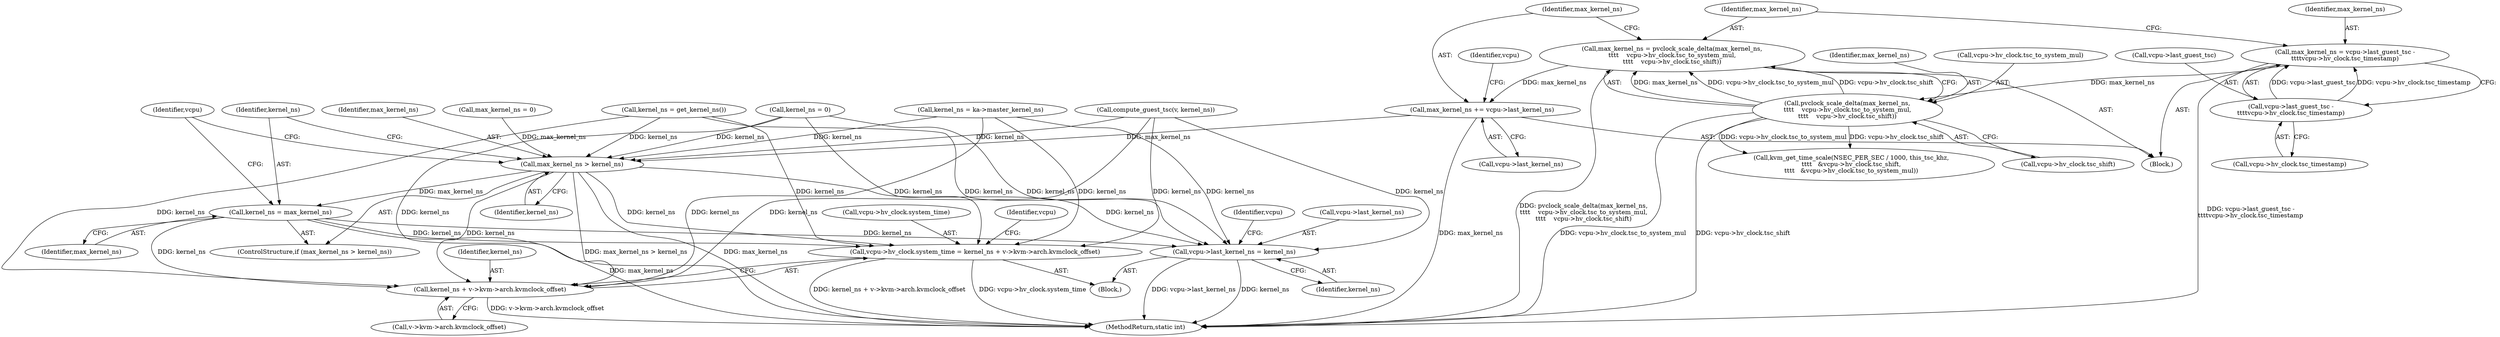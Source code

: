 digraph "0_linux_0b79459b482e85cb7426aa7da683a9f2c97aeae1_0@pointer" {
"1000274" [label="(Call,max_kernel_ns += vcpu->last_kernel_ns)"];
"1000260" [label="(Call,max_kernel_ns = pvclock_scale_delta(max_kernel_ns,\n\t\t\t\t    vcpu->hv_clock.tsc_to_system_mul,\n\t\t\t\t    vcpu->hv_clock.tsc_shift))"];
"1000262" [label="(Call,pvclock_scale_delta(max_kernel_ns,\n\t\t\t\t    vcpu->hv_clock.tsc_to_system_mul,\n\t\t\t\t    vcpu->hv_clock.tsc_shift))"];
"1000249" [label="(Call,max_kernel_ns = vcpu->last_guest_tsc -\n\t\t\t\tvcpu->hv_clock.tsc_timestamp)"];
"1000251" [label="(Call,vcpu->last_guest_tsc -\n\t\t\t\tvcpu->hv_clock.tsc_timestamp)"];
"1000314" [label="(Call,max_kernel_ns > kernel_ns)"];
"1000317" [label="(Call,kernel_ns = max_kernel_ns)"];
"1000327" [label="(Call,vcpu->hv_clock.system_time = kernel_ns + v->kvm->arch.kvmclock_offset)"];
"1000333" [label="(Call,kernel_ns + v->kvm->arch.kvmclock_offset)"];
"1000342" [label="(Call,vcpu->last_kernel_ns = kernel_ns)"];
"1000251" [label="(Call,vcpu->last_guest_tsc -\n\t\t\t\tvcpu->hv_clock.tsc_timestamp)"];
"1000249" [label="(Call,max_kernel_ns = vcpu->last_guest_tsc -\n\t\t\t\tvcpu->hv_clock.tsc_timestamp)"];
"1000343" [label="(Call,vcpu->last_kernel_ns)"];
"1000335" [label="(Call,v->kvm->arch.kvmclock_offset)"];
"1000264" [label="(Call,vcpu->hv_clock.tsc_to_system_mul)"];
"1000342" [label="(Call,vcpu->last_kernel_ns = kernel_ns)"];
"1000261" [label="(Identifier,max_kernel_ns)"];
"1000138" [label="(Call,kernel_ns = 0)"];
"1000344" [label="(Identifier,vcpu)"];
"1000318" [label="(Identifier,kernel_ns)"];
"1000274" [label="(Call,max_kernel_ns += vcpu->last_kernel_ns)"];
"1000255" [label="(Call,vcpu->hv_clock.tsc_timestamp)"];
"1000283" [label="(Identifier,vcpu)"];
"1000317" [label="(Call,kernel_ns = max_kernel_ns)"];
"1000319" [label="(Identifier,max_kernel_ns)"];
"1000431" [label="(MethodReturn,static int)"];
"1000252" [label="(Call,vcpu->last_guest_tsc)"];
"1000315" [label="(Identifier,max_kernel_ns)"];
"1000214" [label="(Call,compute_guest_tsc(v, kernel_ns))"];
"1000346" [label="(Identifier,kernel_ns)"];
"1000287" [label="(Call,kvm_get_time_scale(NSEC_PER_SEC / 1000, this_tsc_khz,\n\t\t\t\t   &vcpu->hv_clock.tsc_shift,\n\t\t\t\t   &vcpu->hv_clock.tsc_to_system_mul))"];
"1000248" [label="(Block,)"];
"1000275" [label="(Identifier,max_kernel_ns)"];
"1000162" [label="(Call,kernel_ns = ka->master_kernel_ns)"];
"1000260" [label="(Call,max_kernel_ns = pvclock_scale_delta(max_kernel_ns,\n\t\t\t\t    vcpu->hv_clock.tsc_to_system_mul,\n\t\t\t\t    vcpu->hv_clock.tsc_shift))"];
"1000327" [label="(Call,vcpu->hv_clock.system_time = kernel_ns + v->kvm->arch.kvmclock_offset)"];
"1000269" [label="(Call,vcpu->hv_clock.tsc_shift)"];
"1000334" [label="(Identifier,kernel_ns)"];
"1000349" [label="(Identifier,vcpu)"];
"1000323" [label="(Identifier,vcpu)"];
"1000262" [label="(Call,pvclock_scale_delta(max_kernel_ns,\n\t\t\t\t    vcpu->hv_clock.tsc_to_system_mul,\n\t\t\t\t    vcpu->hv_clock.tsc_shift))"];
"1000314" [label="(Call,max_kernel_ns > kernel_ns)"];
"1000313" [label="(ControlStructure,if (max_kernel_ns > kernel_ns))"];
"1000316" [label="(Identifier,kernel_ns)"];
"1000111" [label="(Block,)"];
"1000263" [label="(Identifier,max_kernel_ns)"];
"1000198" [label="(Call,kernel_ns = get_kernel_ns())"];
"1000239" [label="(Call,max_kernel_ns = 0)"];
"1000250" [label="(Identifier,max_kernel_ns)"];
"1000333" [label="(Call,kernel_ns + v->kvm->arch.kvmclock_offset)"];
"1000328" [label="(Call,vcpu->hv_clock.system_time)"];
"1000276" [label="(Call,vcpu->last_kernel_ns)"];
"1000274" -> "1000248"  [label="AST: "];
"1000274" -> "1000276"  [label="CFG: "];
"1000275" -> "1000274"  [label="AST: "];
"1000276" -> "1000274"  [label="AST: "];
"1000283" -> "1000274"  [label="CFG: "];
"1000274" -> "1000431"  [label="DDG: max_kernel_ns"];
"1000260" -> "1000274"  [label="DDG: max_kernel_ns"];
"1000274" -> "1000314"  [label="DDG: max_kernel_ns"];
"1000260" -> "1000248"  [label="AST: "];
"1000260" -> "1000262"  [label="CFG: "];
"1000261" -> "1000260"  [label="AST: "];
"1000262" -> "1000260"  [label="AST: "];
"1000275" -> "1000260"  [label="CFG: "];
"1000260" -> "1000431"  [label="DDG: pvclock_scale_delta(max_kernel_ns,\n\t\t\t\t    vcpu->hv_clock.tsc_to_system_mul,\n\t\t\t\t    vcpu->hv_clock.tsc_shift)"];
"1000262" -> "1000260"  [label="DDG: max_kernel_ns"];
"1000262" -> "1000260"  [label="DDG: vcpu->hv_clock.tsc_to_system_mul"];
"1000262" -> "1000260"  [label="DDG: vcpu->hv_clock.tsc_shift"];
"1000262" -> "1000269"  [label="CFG: "];
"1000263" -> "1000262"  [label="AST: "];
"1000264" -> "1000262"  [label="AST: "];
"1000269" -> "1000262"  [label="AST: "];
"1000262" -> "1000431"  [label="DDG: vcpu->hv_clock.tsc_shift"];
"1000262" -> "1000431"  [label="DDG: vcpu->hv_clock.tsc_to_system_mul"];
"1000249" -> "1000262"  [label="DDG: max_kernel_ns"];
"1000262" -> "1000287"  [label="DDG: vcpu->hv_clock.tsc_shift"];
"1000262" -> "1000287"  [label="DDG: vcpu->hv_clock.tsc_to_system_mul"];
"1000249" -> "1000248"  [label="AST: "];
"1000249" -> "1000251"  [label="CFG: "];
"1000250" -> "1000249"  [label="AST: "];
"1000251" -> "1000249"  [label="AST: "];
"1000261" -> "1000249"  [label="CFG: "];
"1000249" -> "1000431"  [label="DDG: vcpu->last_guest_tsc -\n\t\t\t\tvcpu->hv_clock.tsc_timestamp"];
"1000251" -> "1000249"  [label="DDG: vcpu->last_guest_tsc"];
"1000251" -> "1000249"  [label="DDG: vcpu->hv_clock.tsc_timestamp"];
"1000251" -> "1000255"  [label="CFG: "];
"1000252" -> "1000251"  [label="AST: "];
"1000255" -> "1000251"  [label="AST: "];
"1000314" -> "1000313"  [label="AST: "];
"1000314" -> "1000316"  [label="CFG: "];
"1000315" -> "1000314"  [label="AST: "];
"1000316" -> "1000314"  [label="AST: "];
"1000318" -> "1000314"  [label="CFG: "];
"1000323" -> "1000314"  [label="CFG: "];
"1000314" -> "1000431"  [label="DDG: max_kernel_ns"];
"1000314" -> "1000431"  [label="DDG: max_kernel_ns > kernel_ns"];
"1000239" -> "1000314"  [label="DDG: max_kernel_ns"];
"1000214" -> "1000314"  [label="DDG: kernel_ns"];
"1000138" -> "1000314"  [label="DDG: kernel_ns"];
"1000198" -> "1000314"  [label="DDG: kernel_ns"];
"1000162" -> "1000314"  [label="DDG: kernel_ns"];
"1000314" -> "1000317"  [label="DDG: max_kernel_ns"];
"1000314" -> "1000327"  [label="DDG: kernel_ns"];
"1000314" -> "1000333"  [label="DDG: kernel_ns"];
"1000314" -> "1000342"  [label="DDG: kernel_ns"];
"1000317" -> "1000313"  [label="AST: "];
"1000317" -> "1000319"  [label="CFG: "];
"1000318" -> "1000317"  [label="AST: "];
"1000319" -> "1000317"  [label="AST: "];
"1000323" -> "1000317"  [label="CFG: "];
"1000317" -> "1000431"  [label="DDG: max_kernel_ns"];
"1000317" -> "1000327"  [label="DDG: kernel_ns"];
"1000317" -> "1000333"  [label="DDG: kernel_ns"];
"1000317" -> "1000342"  [label="DDG: kernel_ns"];
"1000327" -> "1000111"  [label="AST: "];
"1000327" -> "1000333"  [label="CFG: "];
"1000328" -> "1000327"  [label="AST: "];
"1000333" -> "1000327"  [label="AST: "];
"1000344" -> "1000327"  [label="CFG: "];
"1000327" -> "1000431"  [label="DDG: kernel_ns + v->kvm->arch.kvmclock_offset"];
"1000327" -> "1000431"  [label="DDG: vcpu->hv_clock.system_time"];
"1000214" -> "1000327"  [label="DDG: kernel_ns"];
"1000138" -> "1000327"  [label="DDG: kernel_ns"];
"1000198" -> "1000327"  [label="DDG: kernel_ns"];
"1000162" -> "1000327"  [label="DDG: kernel_ns"];
"1000333" -> "1000335"  [label="CFG: "];
"1000334" -> "1000333"  [label="AST: "];
"1000335" -> "1000333"  [label="AST: "];
"1000333" -> "1000431"  [label="DDG: v->kvm->arch.kvmclock_offset"];
"1000214" -> "1000333"  [label="DDG: kernel_ns"];
"1000138" -> "1000333"  [label="DDG: kernel_ns"];
"1000198" -> "1000333"  [label="DDG: kernel_ns"];
"1000162" -> "1000333"  [label="DDG: kernel_ns"];
"1000342" -> "1000111"  [label="AST: "];
"1000342" -> "1000346"  [label="CFG: "];
"1000343" -> "1000342"  [label="AST: "];
"1000346" -> "1000342"  [label="AST: "];
"1000349" -> "1000342"  [label="CFG: "];
"1000342" -> "1000431"  [label="DDG: vcpu->last_kernel_ns"];
"1000342" -> "1000431"  [label="DDG: kernel_ns"];
"1000214" -> "1000342"  [label="DDG: kernel_ns"];
"1000138" -> "1000342"  [label="DDG: kernel_ns"];
"1000198" -> "1000342"  [label="DDG: kernel_ns"];
"1000162" -> "1000342"  [label="DDG: kernel_ns"];
}
